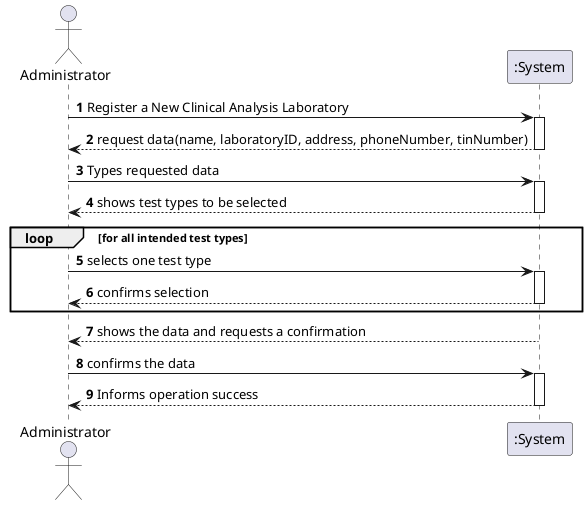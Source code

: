 @startuml
autonumber
'hide footbox
actor "Administrator" as ADMIN

participant ":System" as SYSTEM

ADMIN -> SYSTEM : Register a New Clinical Analysis Laboratory
activate SYSTEM
SYSTEM --> ADMIN : request data(name, laboratoryID, address, phoneNumber, tinNumber)
deactivate SYSTEM

ADMIN -> SYSTEM : Types requested data
activate SYSTEM
SYSTEM --> ADMIN : shows test types to be selected
deactivate SYSTEM
loop for all intended test types
ADMIN -> SYSTEM : selects one test type
activate SYSTEM
SYSTEM --> ADMIN : confirms selection
deactivate SYSTEM
end loop
SYSTEM --> ADMIN : shows the data and requests a confirmation
ADMIN -> SYSTEM : confirms the data
activate SYSTEM
SYSTEM --> ADMIN : Informs operation success
deactivate SYSTEM
@enduml